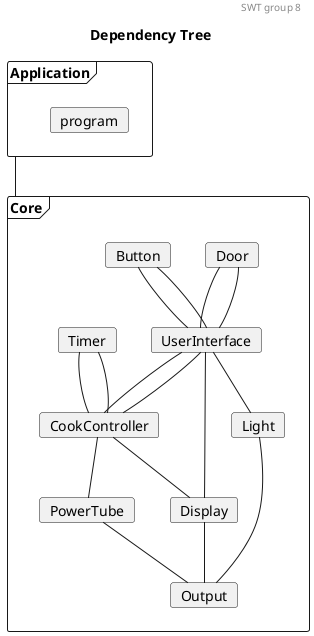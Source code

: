 @startuml

'Testing colors:
skinparam card{
    backgroundColor<<tested>> lawngreen
    backgroundColor<<sut>> salmon
    backgroundColor<<test>> salmon
    backgroundColor<<fake>> gold
}

header SWT group 8
title Dependency Tree

frame Application{
    card program
}

frame Core{
'0.
    card Door
    card Button
    card Timer

'1.
    card UserInterface

'2.
    card CookController
    card Light

'3.
    card PowerTube
    card Display

'4 
    card Output


}
Application -- Core

'Relations projects
' 0. to 1.
Door -- UserInterface
Door -- UserInterface

Button -- UserInterface
Button -- UserInterface


'Relations CookController:
'1.
UserInterface -- CookController
UserInterface -- CookController
'1. to 2.
'Door - CookController

Timer -- CookController 
Timer -- CookController

CookController -- PowerTube

'1. to 2.
UserInterface -- Display
UserInterface -- Light
CookController -- Display


' Relations 2. to 3.
Light -- Output
Display -- Output
PowerTube -- Output



@enduml